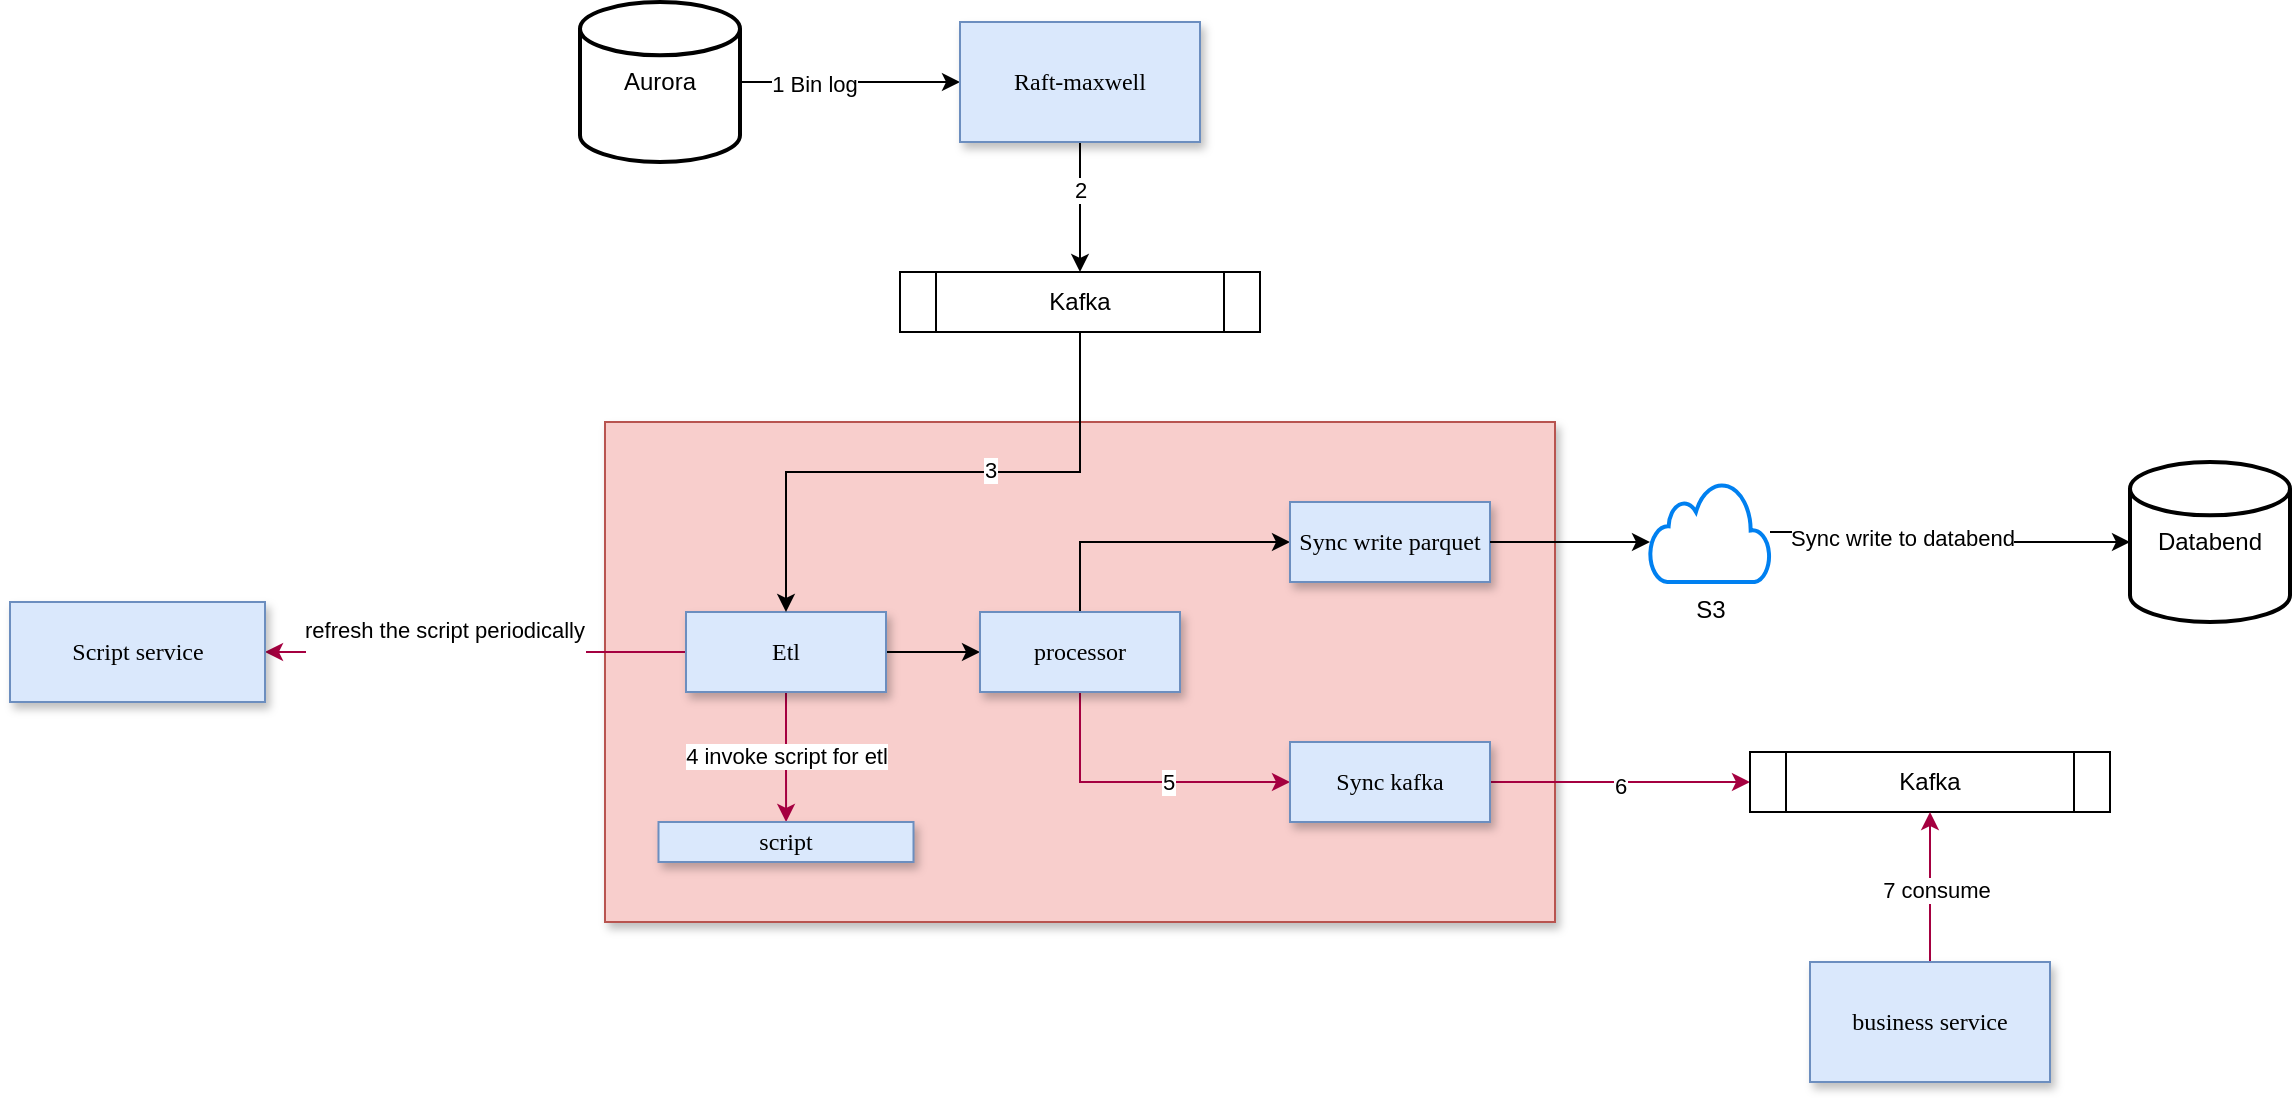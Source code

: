 <mxfile version="27.1.1">
  <diagram name="第 1 页" id="mKnvXgXuS8pGYyAErCx5">
    <mxGraphModel dx="1234" dy="757" grid="1" gridSize="10" guides="1" tooltips="1" connect="1" arrows="1" fold="1" page="1" pageScale="1" pageWidth="1654" pageHeight="1169" math="0" shadow="0">
      <root>
        <mxCell id="0" />
        <mxCell id="1" parent="0" />
        <mxCell id="67hWNu62ocXWBOCx5b0s-8" style="edgeStyle=orthogonalEdgeStyle;rounded=0;orthogonalLoop=1;jettySize=auto;html=1;exitX=1;exitY=0.5;exitDx=0;exitDy=0;exitPerimeter=0;" parent="1" source="67hWNu62ocXWBOCx5b0s-1" target="67hWNu62ocXWBOCx5b0s-2" edge="1">
          <mxGeometry relative="1" as="geometry" />
        </mxCell>
        <mxCell id="67hWNu62ocXWBOCx5b0s-50" value="1 Bin log" style="edgeLabel;html=1;align=center;verticalAlign=middle;resizable=0;points=[];" parent="67hWNu62ocXWBOCx5b0s-8" vertex="1" connectable="0">
          <mxGeometry x="-0.327" y="-1" relative="1" as="geometry">
            <mxPoint as="offset" />
          </mxGeometry>
        </mxCell>
        <mxCell id="67hWNu62ocXWBOCx5b0s-1" value="Aurora" style="strokeWidth=2;html=1;shape=mxgraph.flowchart.database;whiteSpace=wrap;" parent="1" vertex="1">
          <mxGeometry x="545" y="90" width="80" height="80" as="geometry" />
        </mxCell>
        <mxCell id="67hWNu62ocXWBOCx5b0s-11" style="edgeStyle=orthogonalEdgeStyle;rounded=0;orthogonalLoop=1;jettySize=auto;html=1;exitX=0.5;exitY=1;exitDx=0;exitDy=0;" parent="1" source="67hWNu62ocXWBOCx5b0s-2" target="67hWNu62ocXWBOCx5b0s-4" edge="1">
          <mxGeometry relative="1" as="geometry" />
        </mxCell>
        <mxCell id="67hWNu62ocXWBOCx5b0s-38" value="2" style="edgeLabel;html=1;align=center;verticalAlign=middle;resizable=0;points=[];" parent="67hWNu62ocXWBOCx5b0s-11" vertex="1" connectable="0">
          <mxGeometry x="-0.262" relative="1" as="geometry">
            <mxPoint as="offset" />
          </mxGeometry>
        </mxCell>
        <mxCell id="67hWNu62ocXWBOCx5b0s-2" value="Raft-maxwell" style="rounded=0;whiteSpace=wrap;html=1;fillColor=#dae8fc;strokeColor=#6c8ebf;shadow=1;fontFamily=Tahoma;" parent="1" vertex="1">
          <mxGeometry x="735" y="100" width="120" height="60" as="geometry" />
        </mxCell>
        <mxCell id="67hWNu62ocXWBOCx5b0s-4" value="Kafka" style="shape=process;whiteSpace=wrap;html=1;backgroundOutline=1;" parent="1" vertex="1">
          <mxGeometry x="705" y="225" width="180" height="30" as="geometry" />
        </mxCell>
        <mxCell id="67hWNu62ocXWBOCx5b0s-5" value="" style="rounded=0;whiteSpace=wrap;html=1;fillColor=#f8cecc;strokeColor=#b85450;shadow=1;fontFamily=Tahoma;" parent="1" vertex="1">
          <mxGeometry x="557.5" y="300" width="475" height="250" as="geometry" />
        </mxCell>
        <mxCell id="PuLLqJ9Pljs3W14d_97O-2" value="" style="edgeStyle=orthogonalEdgeStyle;rounded=0;orthogonalLoop=1;jettySize=auto;html=1;" edge="1" parent="1" source="67hWNu62ocXWBOCx5b0s-7" target="67hWNu62ocXWBOCx5b0s-10">
          <mxGeometry relative="1" as="geometry" />
        </mxCell>
        <mxCell id="PuLLqJ9Pljs3W14d_97O-11" value="Sync write to databend" style="edgeLabel;html=1;align=center;verticalAlign=middle;resizable=0;points=[];" vertex="1" connectable="0" parent="PuLLqJ9Pljs3W14d_97O-2">
          <mxGeometry x="-0.289" y="-3" relative="1" as="geometry">
            <mxPoint as="offset" />
          </mxGeometry>
        </mxCell>
        <mxCell id="67hWNu62ocXWBOCx5b0s-7" value="S3" style="html=1;verticalLabelPosition=bottom;align=center;labelBackgroundColor=#ffffff;verticalAlign=top;strokeWidth=2;strokeColor=#0080F0;shadow=0;dashed=0;shape=mxgraph.ios7.icons.cloud;" parent="1" vertex="1">
          <mxGeometry x="1080" y="330" width="60" height="50" as="geometry" />
        </mxCell>
        <mxCell id="67hWNu62ocXWBOCx5b0s-10" value="Databend" style="strokeWidth=2;html=1;shape=mxgraph.flowchart.database;whiteSpace=wrap;" parent="1" vertex="1">
          <mxGeometry x="1320" y="320" width="80" height="80" as="geometry" />
        </mxCell>
        <mxCell id="67hWNu62ocXWBOCx5b0s-34" value="" style="edgeStyle=orthogonalEdgeStyle;rounded=0;orthogonalLoop=1;jettySize=auto;html=1;" parent="1" source="67hWNu62ocXWBOCx5b0s-24" target="67hWNu62ocXWBOCx5b0s-25" edge="1">
          <mxGeometry relative="1" as="geometry" />
        </mxCell>
        <mxCell id="PuLLqJ9Pljs3W14d_97O-22" style="edgeStyle=orthogonalEdgeStyle;rounded=0;orthogonalLoop=1;jettySize=auto;html=1;entryX=1;entryY=0.5;entryDx=0;entryDy=0;fillColor=#d80073;strokeColor=#A50040;" edge="1" parent="1" source="67hWNu62ocXWBOCx5b0s-24" target="67hWNu62ocXWBOCx5b0s-59">
          <mxGeometry relative="1" as="geometry" />
        </mxCell>
        <mxCell id="PuLLqJ9Pljs3W14d_97O-25" value="&lt;div&gt;refresh the script periodically&lt;/div&gt;&lt;div&gt;&lt;br&gt;&lt;/div&gt;" style="edgeLabel;html=1;align=center;verticalAlign=middle;resizable=0;points=[];" vertex="1" connectable="0" parent="PuLLqJ9Pljs3W14d_97O-22">
          <mxGeometry x="0.156" y="-4" relative="1" as="geometry">
            <mxPoint as="offset" />
          </mxGeometry>
        </mxCell>
        <mxCell id="PuLLqJ9Pljs3W14d_97O-28" value="" style="edgeStyle=orthogonalEdgeStyle;rounded=0;orthogonalLoop=1;jettySize=auto;html=1;fillColor=#d80073;strokeColor=#A50040;" edge="1" parent="1" source="67hWNu62ocXWBOCx5b0s-24" target="PuLLqJ9Pljs3W14d_97O-26">
          <mxGeometry relative="1" as="geometry" />
        </mxCell>
        <mxCell id="PuLLqJ9Pljs3W14d_97O-29" value="4 invoke script for etl" style="edgeLabel;html=1;align=center;verticalAlign=middle;resizable=0;points=[];" vertex="1" connectable="0" parent="PuLLqJ9Pljs3W14d_97O-28">
          <mxGeometry x="-0.017" relative="1" as="geometry">
            <mxPoint as="offset" />
          </mxGeometry>
        </mxCell>
        <mxCell id="67hWNu62ocXWBOCx5b0s-24" value="Etl" style="rounded=0;whiteSpace=wrap;html=1;fillColor=#dae8fc;strokeColor=#6c8ebf;shadow=1;fontFamily=Tahoma;" parent="1" vertex="1">
          <mxGeometry x="598" y="395" width="100" height="40" as="geometry" />
        </mxCell>
        <mxCell id="67hWNu62ocXWBOCx5b0s-54" value="" style="edgeStyle=orthogonalEdgeStyle;rounded=0;orthogonalLoop=1;jettySize=auto;html=1;" parent="1" source="67hWNu62ocXWBOCx5b0s-25" target="67hWNu62ocXWBOCx5b0s-51" edge="1">
          <mxGeometry relative="1" as="geometry">
            <Array as="points">
              <mxPoint x="795" y="360" />
            </Array>
          </mxGeometry>
        </mxCell>
        <mxCell id="PuLLqJ9Pljs3W14d_97O-6" style="edgeStyle=orthogonalEdgeStyle;rounded=0;orthogonalLoop=1;jettySize=auto;html=1;entryX=0;entryY=0.5;entryDx=0;entryDy=0;exitX=0.5;exitY=1;exitDx=0;exitDy=0;fillColor=#d80073;strokeColor=#A50040;" edge="1" parent="1" source="67hWNu62ocXWBOCx5b0s-25" target="PuLLqJ9Pljs3W14d_97O-4">
          <mxGeometry relative="1" as="geometry" />
        </mxCell>
        <mxCell id="PuLLqJ9Pljs3W14d_97O-34" value="5" style="edgeLabel;html=1;align=center;verticalAlign=middle;resizable=0;points=[];" vertex="1" connectable="0" parent="PuLLqJ9Pljs3W14d_97O-6">
          <mxGeometry x="0.187" relative="1" as="geometry">
            <mxPoint as="offset" />
          </mxGeometry>
        </mxCell>
        <mxCell id="67hWNu62ocXWBOCx5b0s-25" value="processor" style="rounded=0;whiteSpace=wrap;html=1;fillColor=#dae8fc;strokeColor=#6c8ebf;shadow=1;fontFamily=Tahoma;" parent="1" vertex="1">
          <mxGeometry x="745" y="395" width="100" height="40" as="geometry" />
        </mxCell>
        <mxCell id="67hWNu62ocXWBOCx5b0s-12" style="edgeStyle=orthogonalEdgeStyle;rounded=0;orthogonalLoop=1;jettySize=auto;html=1;exitX=0.5;exitY=1;exitDx=0;exitDy=0;" parent="1" source="67hWNu62ocXWBOCx5b0s-4" target="67hWNu62ocXWBOCx5b0s-24" edge="1">
          <mxGeometry relative="1" as="geometry" />
        </mxCell>
        <mxCell id="67hWNu62ocXWBOCx5b0s-39" value="3" style="edgeLabel;html=1;align=center;verticalAlign=middle;resizable=0;points=[];" parent="67hWNu62ocXWBOCx5b0s-12" vertex="1" connectable="0">
          <mxGeometry x="-0.2" y="-1" relative="1" as="geometry">
            <mxPoint as="offset" />
          </mxGeometry>
        </mxCell>
        <mxCell id="67hWNu62ocXWBOCx5b0s-51" value="Sync write parquet" style="rounded=0;whiteSpace=wrap;html=1;fillColor=#dae8fc;strokeColor=#6c8ebf;shadow=1;fontFamily=Tahoma;" parent="1" vertex="1">
          <mxGeometry x="900" y="340" width="100" height="40" as="geometry" />
        </mxCell>
        <mxCell id="67hWNu62ocXWBOCx5b0s-59" value="Script service" style="rounded=0;whiteSpace=wrap;html=1;fillColor=#dae8fc;strokeColor=#6c8ebf;shadow=1;fontFamily=Tahoma;" parent="1" vertex="1">
          <mxGeometry x="260" y="390" width="127.5" height="50" as="geometry" />
        </mxCell>
        <mxCell id="PuLLqJ9Pljs3W14d_97O-1" style="edgeStyle=orthogonalEdgeStyle;rounded=0;orthogonalLoop=1;jettySize=auto;html=1;exitX=1;exitY=0.5;exitDx=0;exitDy=0;entryX=0;entryY=0.6;entryDx=0;entryDy=0;entryPerimeter=0;" edge="1" parent="1" source="67hWNu62ocXWBOCx5b0s-51" target="67hWNu62ocXWBOCx5b0s-7">
          <mxGeometry relative="1" as="geometry" />
        </mxCell>
        <mxCell id="PuLLqJ9Pljs3W14d_97O-20" style="edgeStyle=orthogonalEdgeStyle;rounded=0;orthogonalLoop=1;jettySize=auto;html=1;exitX=1;exitY=0.5;exitDx=0;exitDy=0;entryX=0;entryY=0.5;entryDx=0;entryDy=0;fillColor=#d80073;strokeColor=#A50040;" edge="1" parent="1" source="PuLLqJ9Pljs3W14d_97O-4" target="PuLLqJ9Pljs3W14d_97O-19">
          <mxGeometry relative="1" as="geometry" />
        </mxCell>
        <mxCell id="PuLLqJ9Pljs3W14d_97O-35" value="6" style="edgeLabel;html=1;align=center;verticalAlign=middle;resizable=0;points=[];" vertex="1" connectable="0" parent="PuLLqJ9Pljs3W14d_97O-20">
          <mxGeometry y="-2" relative="1" as="geometry">
            <mxPoint as="offset" />
          </mxGeometry>
        </mxCell>
        <mxCell id="PuLLqJ9Pljs3W14d_97O-4" value="Sync kafka" style="rounded=0;whiteSpace=wrap;html=1;fillColor=#dae8fc;strokeColor=#6c8ebf;shadow=1;fontFamily=Tahoma;" vertex="1" parent="1">
          <mxGeometry x="900" y="460" width="100" height="40" as="geometry" />
        </mxCell>
        <mxCell id="PuLLqJ9Pljs3W14d_97O-19" value="Kafka" style="shape=process;whiteSpace=wrap;html=1;backgroundOutline=1;" vertex="1" parent="1">
          <mxGeometry x="1130" y="465" width="180" height="30" as="geometry" />
        </mxCell>
        <mxCell id="PuLLqJ9Pljs3W14d_97O-26" value="script" style="rounded=0;whiteSpace=wrap;html=1;fillColor=#dae8fc;strokeColor=#6c8ebf;shadow=1;fontFamily=Tahoma;" vertex="1" parent="1">
          <mxGeometry x="584.25" y="500" width="127.5" height="20" as="geometry" />
        </mxCell>
        <mxCell id="PuLLqJ9Pljs3W14d_97O-31" value="" style="edgeStyle=orthogonalEdgeStyle;rounded=0;orthogonalLoop=1;jettySize=auto;html=1;fillColor=#d80073;strokeColor=#A50040;" edge="1" parent="1" source="PuLLqJ9Pljs3W14d_97O-30" target="PuLLqJ9Pljs3W14d_97O-19">
          <mxGeometry relative="1" as="geometry" />
        </mxCell>
        <mxCell id="PuLLqJ9Pljs3W14d_97O-33" value="7 consume" style="edgeLabel;html=1;align=center;verticalAlign=middle;resizable=0;points=[];" vertex="1" connectable="0" parent="PuLLqJ9Pljs3W14d_97O-31">
          <mxGeometry x="-0.04" y="-3" relative="1" as="geometry">
            <mxPoint as="offset" />
          </mxGeometry>
        </mxCell>
        <mxCell id="PuLLqJ9Pljs3W14d_97O-30" value="business service" style="rounded=0;whiteSpace=wrap;html=1;fillColor=#dae8fc;strokeColor=#6c8ebf;shadow=1;fontFamily=Tahoma;" vertex="1" parent="1">
          <mxGeometry x="1160" y="570" width="120" height="60" as="geometry" />
        </mxCell>
      </root>
    </mxGraphModel>
  </diagram>
</mxfile>
